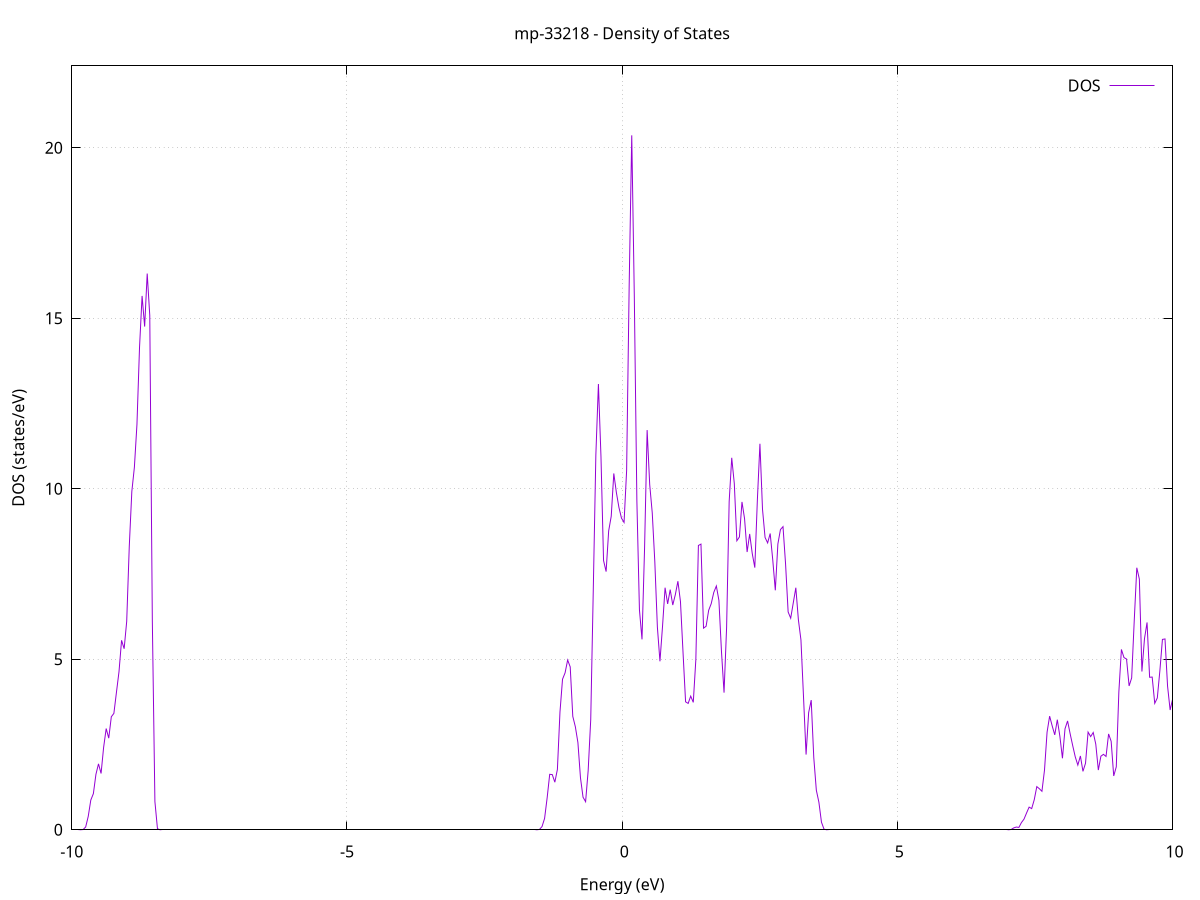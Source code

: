 set title 'mp-33218 - Density of States'
set xlabel 'Energy (eV)'
set ylabel 'DOS (states/eV)'
set grid
set xrange [-10:10]
set yrange [0:22.403]
set xzeroaxis lt -1
set terminal png size 800,600
set output 'mp-33218_dos_gnuplot.png'
plot '-' using 1:2 with lines title 'DOS'
-70.724500 0.000000
-70.677900 0.000000
-70.631300 0.000000
-70.584700 0.000000
-70.538100 0.000000
-70.491500 0.000000
-70.445000 0.000000
-70.398400 0.000000
-70.351800 0.000000
-70.305200 0.000000
-70.258600 0.000000
-70.212000 0.000000
-70.165500 0.000000
-70.118900 0.000000
-70.072300 0.000000
-70.025700 0.000000
-69.979100 0.000000
-69.932500 0.000000
-69.886000 0.000000
-69.839400 0.000000
-69.792800 0.000000
-69.746200 0.000000
-69.699600 0.000000
-69.653100 0.000000
-69.606500 0.000000
-69.559900 0.000000
-69.513300 0.000000
-69.466700 0.000000
-69.420100 0.000000
-69.373600 0.000000
-69.327000 0.000000
-69.280400 0.000000
-69.233800 0.000000
-69.187200 0.000000
-69.140600 0.000000
-69.094100 0.000000
-69.047500 0.000000
-69.000900 0.000000
-68.954300 0.000000
-68.907700 0.000000
-68.861100 0.000000
-68.814600 0.000000
-68.768000 0.000000
-68.721400 0.000000
-68.674800 0.000000
-68.628200 0.000000
-68.581600 0.000000
-68.535100 0.000000
-68.488500 0.000000
-68.441900 0.000000
-68.395300 0.000000
-68.348700 0.000000
-68.302200 0.000000
-68.255600 0.000000
-68.209000 0.000000
-68.162400 0.000000
-68.115800 0.000000
-68.069200 0.000000
-68.022700 0.000000
-67.976100 0.000000
-67.929500 0.000000
-67.882900 0.000000
-67.836300 0.000000
-67.789700 0.000000
-67.743200 0.000000
-67.696600 0.000000
-67.650000 0.000000
-67.603400 0.000000
-67.556800 0.000000
-67.510200 0.000000
-67.463700 0.000000
-67.417100 0.000000
-67.370500 0.000000
-67.323900 0.000000
-67.277300 0.000000
-67.230700 0.000000
-67.184200 0.000000
-67.137600 0.000000
-67.091000 0.000000
-67.044400 0.000000
-66.997800 0.000000
-66.951300 0.000000
-66.904700 0.000000
-66.858100 0.000000
-66.811500 0.000000
-66.764900 0.000000
-66.718300 0.000000
-66.671800 0.000000
-66.625200 0.007200
-66.578600 0.690300
-66.532000 13.346300
-66.485400 54.705500
-66.438800 49.672900
-66.392300 9.957100
-66.345700 0.420200
-66.299100 0.003500
-66.252500 0.000000
-66.205900 0.000000
-66.159300 0.000000
-66.112800 0.000000
-66.066200 0.000000
-66.019600 0.000000
-65.973000 0.000000
-65.926400 0.000000
-65.879800 0.000000
-65.833300 0.000000
-65.786700 0.000000
-65.740100 0.000000
-65.693500 0.000000
-65.646900 0.000000
-65.600400 0.000000
-65.553800 0.000000
-65.507200 0.000000
-65.460600 0.000000
-65.414000 0.000000
-65.367400 0.000000
-65.320900 0.000000
-65.274300 0.000000
-65.227700 0.000000
-65.181100 0.000000
-65.134500 0.000000
-65.087900 0.000000
-65.041400 0.000000
-64.994800 0.000000
-64.948200 0.000000
-64.901600 0.000000
-64.855000 0.000000
-64.808400 0.000000
-64.761900 0.000000
-64.715300 0.000000
-64.668700 0.000000
-64.622100 0.000000
-64.575500 0.000000
-64.528900 0.000000
-64.482400 0.000000
-64.435800 0.000000
-64.389200 0.000000
-64.342600 0.000000
-64.296000 0.000000
-64.249500 0.000000
-64.202900 0.000000
-64.156300 0.000000
-64.109700 0.000000
-64.063100 0.000000
-64.016500 0.000000
-63.970000 0.000000
-63.923400 0.000000
-63.876800 0.000000
-63.830200 0.000000
-63.783600 0.000000
-63.737000 0.000000
-63.690500 0.000000
-63.643900 0.000000
-63.597300 0.000000
-63.550700 0.000000
-63.504100 0.000000
-63.457500 0.000000
-63.411000 0.000000
-63.364400 0.000000
-63.317800 0.000000
-63.271200 0.000000
-63.224600 0.000000
-63.178000 0.000000
-63.131500 0.000000
-63.084900 0.000000
-63.038300 0.000000
-62.991700 0.000000
-62.945100 0.000000
-62.898600 0.000000
-62.852000 0.000000
-62.805400 0.000000
-62.758800 0.000000
-62.712200 0.000000
-62.665600 0.000000
-62.619100 0.000000
-62.572500 0.000000
-62.525900 0.000000
-62.479300 0.000000
-62.432700 0.000000
-62.386100 0.000000
-62.339600 0.000000
-62.293000 0.000000
-62.246400 0.000000
-62.199800 0.000000
-62.153200 0.000000
-62.106600 0.000000
-62.060100 0.000000
-62.013500 0.000000
-61.966900 0.000000
-61.920300 0.000000
-61.873700 0.000000
-61.827100 0.000000
-61.780600 0.000000
-61.734000 0.000000
-61.687400 0.000000
-61.640800 0.000000
-61.594200 0.000000
-61.547700 0.000000
-61.501100 0.000000
-61.454500 0.000000
-61.407900 0.000000
-61.361300 0.000000
-61.314700 0.000000
-61.268200 0.000000
-61.221600 0.000000
-61.175000 0.000000
-61.128400 0.000000
-61.081800 0.000000
-61.035200 0.000000
-60.988700 0.000000
-60.942100 0.000000
-60.895500 0.000000
-60.848900 0.000000
-60.802300 0.000000
-60.755700 0.000000
-60.709200 0.000000
-60.662600 0.000000
-60.616000 0.000000
-60.569400 0.000000
-60.522800 0.000000
-60.476300 0.000000
-60.429700 0.000000
-60.383100 0.000000
-60.336500 0.000000
-60.289900 0.000000
-60.243300 0.000000
-60.196800 0.000000
-60.150200 0.000000
-60.103600 0.000000
-60.057000 0.000000
-60.010400 0.000000
-59.963800 0.000000
-59.917300 0.000000
-59.870700 0.000000
-59.824100 0.000000
-59.777500 0.000000
-59.730900 0.000000
-59.684300 0.000000
-59.637800 0.000000
-59.591200 0.000000
-59.544600 0.000000
-59.498000 0.000000
-59.451400 0.000000
-59.404800 0.000000
-59.358300 0.000000
-59.311700 0.000000
-59.265100 0.000000
-59.218500 0.000000
-59.171900 0.000000
-59.125400 0.000000
-59.078800 0.000000
-59.032200 0.000000
-58.985600 0.000000
-58.939000 0.000000
-58.892400 0.000000
-58.845900 0.000000
-58.799300 0.000000
-58.752700 0.000000
-58.706100 0.000000
-58.659500 0.000000
-58.612900 0.000000
-58.566400 0.000000
-58.519800 0.000000
-58.473200 0.000000
-58.426600 0.000000
-58.380000 0.000000
-58.333400 0.000000
-58.286900 0.000000
-58.240300 0.000000
-58.193700 0.000000
-58.147100 0.000000
-58.100500 0.000000
-58.053900 0.000000
-58.007400 0.000000
-57.960800 0.000000
-57.914200 0.000000
-57.867600 0.000000
-57.821000 0.000000
-57.774500 0.000000
-57.727900 0.000000
-57.681300 0.000000
-57.634700 0.000000
-57.588100 0.000000
-57.541500 0.000000
-57.495000 0.000000
-57.448400 0.000000
-57.401800 0.000000
-57.355200 0.000000
-57.308600 0.000000
-57.262000 0.000000
-57.215500 0.000000
-57.168900 0.000000
-57.122300 0.000000
-57.075700 0.000000
-57.029100 0.000000
-56.982500 0.000000
-56.936000 0.000000
-56.889400 0.000000
-56.842800 0.000000
-56.796200 0.000000
-56.749600 0.000000
-56.703000 0.000000
-56.656500 0.000000
-56.609900 0.000000
-56.563300 0.000000
-56.516700 0.000000
-56.470100 0.000000
-56.423600 0.000000
-56.377000 0.000000
-56.330400 0.000000
-56.283800 0.000000
-56.237200 0.000000
-56.190600 0.000000
-56.144100 0.000000
-56.097500 0.000000
-56.050900 0.000000
-56.004300 0.000000
-55.957700 0.000000
-55.911100 0.000000
-55.864600 0.000000
-55.818000 0.000000
-55.771400 0.000000
-55.724800 0.000000
-55.678200 0.000000
-55.631600 0.000000
-55.585100 0.000000
-55.538500 0.000000
-55.491900 0.000000
-55.445300 0.000000
-55.398700 0.000000
-55.352100 0.000000
-55.305600 0.000000
-55.259000 0.000000
-55.212400 0.000000
-55.165800 0.000000
-55.119200 0.000000
-55.072700 0.000000
-55.026100 0.000000
-54.979500 0.000000
-54.932900 0.000000
-54.886300 0.000000
-54.839700 0.000000
-54.793200 0.000000
-54.746600 0.000000
-54.700000 0.000000
-54.653400 0.000000
-54.606800 0.000000
-54.560200 0.000000
-54.513700 0.000000
-54.467100 0.000000
-54.420500 0.000000
-54.373900 0.000000
-54.327300 0.000000
-54.280700 0.000000
-54.234200 0.000000
-54.187600 0.000000
-54.141000 0.000000
-54.094400 0.000000
-54.047800 0.000000
-54.001200 0.000000
-53.954700 0.000000
-53.908100 0.000000
-53.861500 0.000000
-53.814900 0.000000
-53.768300 0.000000
-53.721800 0.000000
-53.675200 0.000000
-53.628600 0.000000
-53.582000 0.000000
-53.535400 0.000000
-53.488800 0.000000
-53.442300 0.000000
-53.395700 0.000000
-53.349100 0.000000
-53.302500 0.000000
-53.255900 0.000000
-53.209300 0.000000
-53.162800 0.000000
-53.116200 0.000000
-53.069600 0.000000
-53.023000 0.000000
-52.976400 0.000000
-52.929800 0.000000
-52.883300 0.000000
-52.836700 0.000000
-52.790100 0.000000
-52.743500 0.000000
-52.696900 0.000000
-52.650300 0.000000
-52.603800 0.000000
-52.557200 0.000000
-52.510600 0.000000
-52.464000 0.000000
-52.417400 0.000000
-52.370900 0.000000
-52.324300 0.000000
-52.277700 0.000000
-52.231100 0.000000
-52.184500 0.000000
-52.137900 0.000000
-52.091400 0.000000
-52.044800 0.000000
-51.998200 0.000000
-51.951600 0.000000
-51.905000 0.000000
-51.858400 0.000000
-51.811900 0.000000
-51.765300 0.000000
-51.718700 0.000000
-51.672100 0.000000
-51.625500 0.000000
-51.578900 0.000000
-51.532400 0.000000
-51.485800 0.000000
-51.439200 0.000000
-51.392600 0.000000
-51.346000 0.000000
-51.299400 0.000000
-51.252900 0.000000
-51.206300 0.000000
-51.159700 0.000000
-51.113100 0.000000
-51.066500 0.000000
-51.020000 0.000000
-50.973400 0.000000
-50.926800 0.000000
-50.880200 0.000000
-50.833600 0.000000
-50.787000 0.000000
-50.740500 0.000000
-50.693900 0.000000
-50.647300 0.000000
-50.600700 0.000000
-50.554100 0.000000
-50.507500 0.000000
-50.461000 0.000000
-50.414400 0.000000
-50.367800 0.000000
-50.321200 0.000000
-50.274600 0.000000
-50.228000 0.000000
-50.181500 0.000000
-50.134900 0.000000
-50.088300 0.000000
-50.041700 0.000000
-49.995100 0.000000
-49.948600 0.000000
-49.902000 0.000000
-49.855400 0.000000
-49.808800 0.000000
-49.762200 0.000000
-49.715600 0.000000
-49.669100 0.000000
-49.622500 0.000000
-49.575900 0.000000
-49.529300 0.000000
-49.482700 0.000000
-49.436100 0.000000
-49.389600 0.000000
-49.343000 0.000000
-49.296400 0.000000
-49.249800 0.000000
-49.203200 0.000000
-49.156600 0.000000
-49.110100 0.000000
-49.063500 0.000000
-49.016900 0.000000
-48.970300 0.000000
-48.923700 0.000000
-48.877100 0.000000
-48.830600 0.000000
-48.784000 0.000000
-48.737400 0.000000
-48.690800 0.000000
-48.644200 0.000000
-48.597700 0.000000
-48.551100 0.000000
-48.504500 0.000000
-48.457900 0.000000
-48.411300 0.000000
-48.364700 0.000000
-48.318200 0.000000
-48.271600 0.000000
-48.225000 0.000000
-48.178400 0.000000
-48.131800 0.000000
-48.085200 0.000000
-48.038700 0.000000
-47.992100 0.000000
-47.945500 0.000000
-47.898900 0.000000
-47.852300 0.000000
-47.805700 0.000000
-47.759200 0.000000
-47.712600 0.000000
-47.666000 0.000000
-47.619400 0.000000
-47.572800 0.000000
-47.526200 0.000000
-47.479700 0.000000
-47.433100 0.000000
-47.386500 0.000000
-47.339900 0.000000
-47.293300 0.000000
-47.246800 0.000000
-47.200200 0.000000
-47.153600 0.000000
-47.107000 0.000000
-47.060400 0.000000
-47.013800 0.000000
-46.967300 0.000000
-46.920700 0.000000
-46.874100 0.000000
-46.827500 0.000000
-46.780900 0.000000
-46.734300 0.000000
-46.687800 0.000000
-46.641200 0.000000
-46.594600 0.000000
-46.548000 0.000000
-46.501400 0.000000
-46.454800 0.000000
-46.408300 0.000000
-46.361700 0.000000
-46.315100 0.000000
-46.268500 0.000000
-46.221900 0.000000
-46.175300 0.000000
-46.128800 0.000000
-46.082200 0.000000
-46.035600 0.000000
-45.989000 0.000000
-45.942400 0.000000
-45.895900 0.000000
-45.849300 0.000000
-45.802700 0.000000
-45.756100 0.000000
-45.709500 0.000000
-45.662900 0.000000
-45.616400 0.000000
-45.569800 0.000000
-45.523200 0.000000
-45.476600 0.000000
-45.430000 0.000000
-45.383400 0.000000
-45.336900 0.000000
-45.290300 0.000000
-45.243700 0.000000
-45.197100 0.000000
-45.150500 0.000000
-45.103900 0.000000
-45.057400 0.000000
-45.010800 0.000000
-44.964200 0.000000
-44.917600 0.000000
-44.871000 0.000000
-44.824400 0.000000
-44.777900 0.000000
-44.731300 0.000000
-44.684700 0.000000
-44.638100 0.000000
-44.591500 0.000000
-44.545000 0.000000
-44.498400 0.000000
-44.451800 0.000000
-44.405200 0.000000
-44.358600 0.000000
-44.312000 0.000000
-44.265500 0.000000
-44.218900 0.000000
-44.172300 0.000000
-44.125700 0.000000
-44.079100 0.000000
-44.032500 0.000000
-43.986000 0.000000
-43.939400 0.000000
-43.892800 0.000000
-43.846200 0.000000
-43.799600 0.000000
-43.753000 0.000000
-43.706500 0.000000
-43.659900 0.000000
-43.613300 0.000000
-43.566700 0.000000
-43.520100 0.000000
-43.473500 0.000000
-43.427000 0.000000
-43.380400 0.000000
-43.333800 0.000000
-43.287200 0.000000
-43.240600 0.000000
-43.194100 0.000000
-43.147500 0.000000
-43.100900 0.000000
-43.054300 0.000000
-43.007700 0.000000
-42.961100 0.000000
-42.914600 0.000000
-42.868000 0.000000
-42.821400 0.000000
-42.774800 0.000000
-42.728200 0.000000
-42.681600 0.000000
-42.635100 0.000000
-42.588500 0.000000
-42.541900 0.000000
-42.495300 0.000000
-42.448700 0.000000
-42.402100 0.000000
-42.355600 0.000000
-42.309000 0.000000
-42.262400 0.000000
-42.215800 0.000000
-42.169200 0.000000
-42.122600 0.000000
-42.076100 0.000000
-42.029500 0.000000
-41.982900 0.000000
-41.936300 0.000000
-41.889700 0.000000
-41.843200 0.000000
-41.796600 0.000000
-41.750000 0.000000
-41.703400 0.000000
-41.656800 0.000000
-41.610200 0.000000
-41.563700 0.000000
-41.517100 0.000000
-41.470500 0.000000
-41.423900 0.000000
-41.377300 0.000000
-41.330700 0.000000
-41.284200 0.000000
-41.237600 0.000000
-41.191000 0.000000
-41.144400 0.000000
-41.097800 0.000000
-41.051200 0.000000
-41.004700 0.000000
-40.958100 0.000000
-40.911500 0.000000
-40.864900 0.000000
-40.818300 0.000000
-40.771700 0.000000
-40.725200 0.000000
-40.678600 0.000000
-40.632000 0.000000
-40.585400 0.000000
-40.538800 0.000000
-40.492300 0.000000
-40.445700 0.000000
-40.399100 0.000000
-40.352500 0.000000
-40.305900 0.000000
-40.259300 0.000000
-40.212800 0.000000
-40.166200 0.000000
-40.119600 0.000000
-40.073000 0.000000
-40.026400 0.000000
-39.979800 0.000000
-39.933300 0.000000
-39.886700 0.000000
-39.840100 0.000000
-39.793500 0.000000
-39.746900 0.000000
-39.700300 0.000000
-39.653800 0.000000
-39.607200 0.000000
-39.560600 0.000000
-39.514000 0.000000
-39.467400 0.000000
-39.420800 0.000000
-39.374300 0.000000
-39.327700 0.000000
-39.281100 0.000000
-39.234500 0.000000
-39.187900 0.000000
-39.141400 0.000000
-39.094800 0.000000
-39.048200 0.000000
-39.001600 0.000000
-38.955000 0.000000
-38.908400 0.000000
-38.861900 0.000000
-38.815300 0.000000
-38.768700 0.000000
-38.722100 0.000000
-38.675500 0.000000
-38.628900 0.000000
-38.582400 0.000000
-38.535800 0.000000
-38.489200 0.000000
-38.442600 0.000000
-38.396000 0.000000
-38.349400 0.000000
-38.302900 0.000000
-38.256300 0.000000
-38.209700 0.000000
-38.163100 0.000000
-38.116500 0.000000
-38.070000 0.000000
-38.023400 0.000000
-37.976800 0.000000
-37.930200 0.000000
-37.883600 0.000000
-37.837000 0.000000
-37.790500 0.000000
-37.743900 0.000000
-37.697300 0.000000
-37.650700 0.000000
-37.604100 0.000000
-37.557500 0.000000
-37.511000 0.000000
-37.464400 0.000000
-37.417800 0.000000
-37.371200 0.000000
-37.324600 0.000000
-37.278000 0.000000
-37.231500 0.000000
-37.184900 0.000000
-37.138300 0.000000
-37.091700 0.000000
-37.045100 0.000000
-36.998500 0.000000
-36.952000 0.000000
-36.905400 0.000000
-36.858800 0.000000
-36.812200 0.000000
-36.765600 0.000000
-36.719100 0.000000
-36.672500 0.000000
-36.625900 0.000000
-36.579300 0.000000
-36.532700 0.000000
-36.486100 0.000000
-36.439600 0.000000
-36.393000 0.000000
-36.346400 0.000000
-36.299800 0.000000
-36.253200 0.000000
-36.206600 0.000000
-36.160100 0.000000
-36.113500 0.000000
-36.066900 0.000000
-36.020300 0.000000
-35.973700 0.000000
-35.927100 0.000000
-35.880600 0.000000
-35.834000 0.000000
-35.787400 0.000000
-35.740800 0.000000
-35.694200 0.000000
-35.647600 0.000000
-35.601100 0.000000
-35.554500 0.000000
-35.507900 0.000000
-35.461300 0.000000
-35.414700 0.000000
-35.368200 0.000000
-35.321600 0.000000
-35.275000 0.000000
-35.228400 0.000000
-35.181800 0.000000
-35.135200 0.000000
-35.088700 0.000000
-35.042100 0.000000
-34.995500 0.000000
-34.948900 0.000000
-34.902300 0.000000
-34.855700 0.000000
-34.809200 0.000000
-34.762600 0.000000
-34.716000 0.000000
-34.669400 0.000000
-34.622800 0.000000
-34.576200 0.000000
-34.529700 0.000000
-34.483100 0.000000
-34.436500 0.000000
-34.389900 0.000000
-34.343300 0.000000
-34.296700 0.000000
-34.250200 0.000000
-34.203600 0.000000
-34.157000 0.000000
-34.110400 0.000000
-34.063800 0.000000
-34.017300 0.000000
-33.970700 0.000000
-33.924100 0.000000
-33.877500 0.000000
-33.830900 0.000000
-33.784300 0.000000
-33.737800 0.000000
-33.691200 0.000000
-33.644600 0.000000
-33.598000 0.000000
-33.551400 0.000000
-33.504800 0.000000
-33.458300 0.000000
-33.411700 0.000000
-33.365100 0.000000
-33.318500 0.000000
-33.271900 0.000000
-33.225300 0.000000
-33.178800 0.000000
-33.132200 0.000000
-33.085600 0.000000
-33.039000 0.000000
-32.992400 0.000000
-32.945800 0.000000
-32.899300 0.000000
-32.852700 0.000000
-32.806100 0.000000
-32.759500 0.000000
-32.712900 0.000000
-32.666400 0.000000
-32.619800 0.000000
-32.573200 0.000000
-32.526600 0.000000
-32.480000 0.000000
-32.433400 0.000000
-32.386900 0.000000
-32.340300 0.000000
-32.293700 0.000000
-32.247100 0.000000
-32.200500 0.000000
-32.153900 0.000000
-32.107400 0.000000
-32.060800 0.000000
-32.014200 0.000000
-31.967600 0.000000
-31.921000 0.000000
-31.874400 0.000000
-31.827900 0.000000
-31.781300 0.000000
-31.734700 0.000000
-31.688100 0.000000
-31.641500 0.000000
-31.594900 0.000000
-31.548400 0.000000
-31.501800 0.000000
-31.455200 0.000000
-31.408600 0.000000
-31.362000 0.000000
-31.315500 0.000000
-31.268900 0.000000
-31.222300 0.000000
-31.175700 0.000000
-31.129100 0.000000
-31.082500 0.000000
-31.036000 0.000000
-30.989400 0.000000
-30.942800 0.000000
-30.896200 0.000000
-30.849600 0.000000
-30.803000 0.000000
-30.756500 0.000000
-30.709900 0.000000
-30.663300 0.000000
-30.616700 0.000000
-30.570100 0.000000
-30.523500 0.000000
-30.477000 0.000000
-30.430400 0.000000
-30.383800 0.000000
-30.337200 0.000000
-30.290600 0.000000
-30.244000 0.000000
-30.197500 0.000000
-30.150900 0.000000
-30.104300 0.000000
-30.057700 0.000000
-30.011100 0.000000
-29.964600 0.000000
-29.918000 0.000000
-29.871400 0.000000
-29.824800 0.000000
-29.778200 0.000000
-29.731600 0.000000
-29.685100 0.000000
-29.638500 0.000000
-29.591900 0.000000
-29.545300 0.000000
-29.498700 0.000000
-29.452100 0.000000
-29.405600 0.000000
-29.359000 0.000000
-29.312400 0.000000
-29.265800 0.000000
-29.219200 0.000000
-29.172600 0.000000
-29.126100 0.000000
-29.079500 0.000000
-29.032900 0.000000
-28.986300 0.000000
-28.939700 0.000000
-28.893100 0.000000
-28.846600 0.000000
-28.800000 0.000000
-28.753400 0.000000
-28.706800 0.000000
-28.660200 0.000000
-28.613700 0.000000
-28.567100 0.000000
-28.520500 0.000000
-28.473900 0.000000
-28.427300 0.000000
-28.380700 0.000000
-28.334200 0.000000
-28.287600 0.000000
-28.241000 0.000000
-28.194400 0.000000
-28.147800 0.000000
-28.101200 0.000000
-28.054700 0.000000
-28.008100 0.000000
-27.961500 0.000000
-27.914900 0.000000
-27.868300 0.000000
-27.821700 0.000000
-27.775200 0.000000
-27.728600 0.000000
-27.682000 0.000000
-27.635400 0.000000
-27.588800 0.000000
-27.542200 0.000000
-27.495700 0.000000
-27.449100 0.000000
-27.402500 0.000000
-27.355900 0.000000
-27.309300 0.000000
-27.262800 0.000000
-27.216200 0.000000
-27.169600 0.000000
-27.123000 0.000000
-27.076400 0.000000
-27.029800 0.000000
-26.983300 0.000000
-26.936700 0.000000
-26.890100 0.000000
-26.843500 0.000000
-26.796900 0.000000
-26.750300 0.000000
-26.703800 0.000000
-26.657200 0.000000
-26.610600 0.000000
-26.564000 0.000000
-26.517400 0.000000
-26.470800 0.000000
-26.424300 0.000000
-26.377700 0.000000
-26.331100 0.000000
-26.284500 0.000000
-26.237900 0.000000
-26.191400 0.000000
-26.144800 0.000000
-26.098200 0.000000
-26.051600 0.000000
-26.005000 0.000000
-25.958400 0.000000
-25.911900 0.000000
-25.865300 0.000000
-25.818700 0.000000
-25.772100 0.000000
-25.725500 0.000000
-25.678900 0.000000
-25.632400 0.000000
-25.585800 0.000000
-25.539200 0.000000
-25.492600 0.000000
-25.446000 0.000000
-25.399400 0.000000
-25.352900 0.000000
-25.306300 0.000000
-25.259700 0.000000
-25.213100 0.000000
-25.166500 0.000000
-25.119900 0.000000
-25.073400 0.000000
-25.026800 0.000000
-24.980200 0.000000
-24.933600 0.000000
-24.887000 0.000000
-24.840500 0.000000
-24.793900 0.000000
-24.747300 0.000000
-24.700700 0.000000
-24.654100 0.000000
-24.607500 0.000000
-24.561000 0.000000
-24.514400 0.000000
-24.467800 0.000000
-24.421200 0.000000
-24.374600 0.000000
-24.328000 0.000000
-24.281500 0.000000
-24.234900 0.000000
-24.188300 0.000000
-24.141700 0.000000
-24.095100 0.000000
-24.048500 0.000000
-24.002000 0.000000
-23.955400 0.000000
-23.908800 0.000000
-23.862200 0.000000
-23.815600 0.000000
-23.769000 0.000000
-23.722500 0.000000
-23.675900 0.000000
-23.629300 0.000000
-23.582700 0.000000
-23.536100 0.000000
-23.489600 0.000000
-23.443000 0.000000
-23.396400 0.000000
-23.349800 0.000000
-23.303200 0.000000
-23.256600 0.000000
-23.210100 0.000000
-23.163500 0.000000
-23.116900 0.000000
-23.070300 0.000000
-23.023700 0.000000
-22.977100 0.000000
-22.930600 0.000000
-22.884000 0.000000
-22.837400 0.000000
-22.790800 0.000000
-22.744200 0.000000
-22.697600 0.000000
-22.651100 0.000000
-22.604500 0.000000
-22.557900 0.000000
-22.511300 0.000000
-22.464700 0.000000
-22.418100 0.000000
-22.371600 0.000000
-22.325000 0.000000
-22.278400 0.000000
-22.231800 0.000000
-22.185200 0.000000
-22.138700 0.000000
-22.092100 0.000000
-22.045500 0.000000
-21.998900 0.000000
-21.952300 0.000000
-21.905700 0.000000
-21.859200 0.000000
-21.812600 0.000000
-21.766000 0.000000
-21.719400 0.000000
-21.672800 0.000000
-21.626200 0.000000
-21.579700 0.000000
-21.533100 0.000000
-21.486500 0.000000
-21.439900 0.000000
-21.393300 0.000000
-21.346700 0.000000
-21.300200 0.000000
-21.253600 0.000000
-21.207000 0.000000
-21.160400 0.000000
-21.113800 0.000000
-21.067200 0.000000
-21.020700 0.000000
-20.974100 0.000000
-20.927500 0.000000
-20.880900 0.000000
-20.834300 0.000000
-20.787800 0.000000
-20.741200 0.000000
-20.694600 0.000000
-20.648000 0.000000
-20.601400 0.000000
-20.554800 0.000000
-20.508300 0.000000
-20.461700 0.000000
-20.415100 0.000000
-20.368500 0.000000
-20.321900 0.000000
-20.275300 0.000000
-20.228800 0.000000
-20.182200 0.000000
-20.135600 0.000000
-20.089000 0.000000
-20.042400 0.000000
-19.995800 0.000000
-19.949300 0.000000
-19.902700 0.000000
-19.856100 0.000000
-19.809500 0.000000
-19.762900 0.000000
-19.716300 0.000000
-19.669800 0.000000
-19.623200 0.000000
-19.576600 0.000000
-19.530000 0.000000
-19.483400 0.000000
-19.436900 0.000000
-19.390300 0.000000
-19.343700 0.000000
-19.297100 0.000000
-19.250500 0.000000
-19.203900 0.000000
-19.157400 0.000000
-19.110800 0.000000
-19.064200 0.000000
-19.017600 0.000000
-18.971000 0.000000
-18.924400 0.000000
-18.877900 0.000000
-18.831300 0.000000
-18.784700 0.000000
-18.738100 0.000000
-18.691500 0.000000
-18.644900 0.000000
-18.598400 0.000000
-18.551800 0.000000
-18.505200 0.000000
-18.458600 0.000000
-18.412000 0.000000
-18.365400 0.000000
-18.318900 0.000000
-18.272300 0.000000
-18.225700 0.000000
-18.179100 0.000000
-18.132500 0.000000
-18.086000 0.000000
-18.039400 0.000000
-17.992800 0.000000
-17.946200 0.000000
-17.899600 0.000000
-17.853000 0.000000
-17.806500 0.000000
-17.759900 0.000000
-17.713300 0.000000
-17.666700 0.000000
-17.620100 0.000000
-17.573500 0.000000
-17.527000 0.000000
-17.480400 0.000000
-17.433800 0.000000
-17.387200 0.000000
-17.340600 0.000000
-17.294000 0.000000
-17.247500 0.000000
-17.200900 0.000000
-17.154300 0.000000
-17.107700 0.000000
-17.061100 0.000000
-17.014500 0.000000
-16.968000 0.000000
-16.921400 0.000000
-16.874800 0.000000
-16.828200 0.000000
-16.781600 0.000000
-16.735100 0.000000
-16.688500 0.000000
-16.641900 0.000000
-16.595300 0.000000
-16.548700 0.000000
-16.502100 0.000000
-16.455600 0.000000
-16.409000 0.000000
-16.362400 0.000000
-16.315800 0.000000
-16.269200 0.000000
-16.222600 0.000000
-16.176100 0.000000
-16.129500 0.000000
-16.082900 0.000000
-16.036300 0.000000
-15.989700 0.000000
-15.943100 0.000000
-15.896600 0.000000
-15.850000 0.000000
-15.803400 0.000000
-15.756800 0.000000
-15.710200 0.000000
-15.663700 0.000000
-15.617100 0.000000
-15.570500 0.000000
-15.523900 0.000000
-15.477300 0.000000
-15.430700 0.000000
-15.384200 0.000000
-15.337600 0.000000
-15.291000 0.000000
-15.244400 0.000000
-15.197800 0.000000
-15.151200 0.000000
-15.104700 0.000000
-15.058100 0.000000
-15.011500 0.000000
-14.964900 0.000000
-14.918300 0.000000
-14.871700 0.000000
-14.825200 0.000000
-14.778600 0.000000
-14.732000 0.000000
-14.685400 0.000000
-14.638800 0.000000
-14.592200 0.000000
-14.545700 0.000000
-14.499100 0.000000
-14.452500 0.000000
-14.405900 0.000000
-14.359300 0.000000
-14.312800 0.000000
-14.266200 0.000000
-14.219600 0.000000
-14.173000 0.000000
-14.126400 0.000000
-14.079800 0.000000
-14.033300 0.000000
-13.986700 0.000000
-13.940100 0.000000
-13.893500 0.000000
-13.846900 0.000000
-13.800300 0.000000
-13.753800 0.000000
-13.707200 0.000000
-13.660600 0.000000
-13.614000 0.000000
-13.567400 0.000000
-13.520800 0.000000
-13.474300 0.000000
-13.427700 0.000000
-13.381100 0.000000
-13.334500 0.000000
-13.287900 0.000000
-13.241300 0.000000
-13.194800 0.000000
-13.148200 0.000000
-13.101600 0.000000
-13.055000 0.000000
-13.008400 0.000000
-12.961900 0.000000
-12.915300 0.000000
-12.868700 0.000000
-12.822100 0.000000
-12.775500 0.000000
-12.728900 0.000000
-12.682400 0.000000
-12.635800 0.000000
-12.589200 0.000000
-12.542600 0.000000
-12.496000 0.000000
-12.449400 0.000000
-12.402900 0.000000
-12.356300 0.000000
-12.309700 0.000000
-12.263100 0.000000
-12.216500 0.000000
-12.169900 0.000000
-12.123400 0.000000
-12.076800 0.000000
-12.030200 0.000000
-11.983600 0.000000
-11.937000 0.000000
-11.890400 0.000000
-11.843900 0.000000
-11.797300 0.000000
-11.750700 0.000000
-11.704100 0.000000
-11.657500 0.000000
-11.611000 0.000000
-11.564400 0.000000
-11.517800 0.000000
-11.471200 0.000000
-11.424600 0.000000
-11.378000 0.000000
-11.331500 0.000000
-11.284900 0.000000
-11.238300 0.000000
-11.191700 0.000000
-11.145100 0.000000
-11.098500 0.000000
-11.052000 0.000000
-11.005400 0.000000
-10.958800 0.000000
-10.912200 0.000000
-10.865600 0.000000
-10.819000 0.000000
-10.772500 0.000000
-10.725900 0.000000
-10.679300 0.000000
-10.632700 0.000000
-10.586100 0.000000
-10.539500 0.000000
-10.493000 0.000000
-10.446400 0.000000
-10.399800 0.000000
-10.353200 0.000000
-10.306600 0.000000
-10.260100 0.000000
-10.213500 0.000000
-10.166900 0.000000
-10.120300 0.000000
-10.073700 0.000000
-10.027100 0.000000
-9.980600 0.000000
-9.934000 0.000000
-9.887400 0.000000
-9.840800 0.000100
-9.794200 0.006300
-9.747600 0.082000
-9.701100 0.393300
-9.654500 0.872500
-9.607900 1.059600
-9.561300 1.626000
-9.514700 1.934000
-9.468100 1.651500
-9.421600 2.416500
-9.375000 2.968700
-9.328400 2.686800
-9.281800 3.314500
-9.235200 3.413400
-9.188600 4.031800
-9.142100 4.638200
-9.095500 5.556900
-9.048900 5.309200
-9.002300 6.110600
-8.955700 8.306600
-8.909200 9.919800
-8.862600 10.632100
-8.816000 11.886500
-8.769400 14.140700
-8.722800 15.656100
-8.676200 14.757900
-8.629700 16.312000
-8.583100 15.080200
-8.536500 6.114600
-8.489900 0.828600
-8.443300 0.030200
-8.396700 0.000200
-8.350200 0.000000
-8.303600 0.000000
-8.257000 0.000000
-8.210400 0.000000
-8.163800 0.000000
-8.117200 0.000000
-8.070700 0.000000
-8.024100 0.000000
-7.977500 0.000000
-7.930900 0.000000
-7.884300 0.000000
-7.837700 0.000000
-7.791200 0.000000
-7.744600 0.000000
-7.698000 0.000000
-7.651400 0.000000
-7.604800 0.000000
-7.558300 0.000000
-7.511700 0.000000
-7.465100 0.000000
-7.418500 0.000000
-7.371900 0.000000
-7.325300 0.000000
-7.278800 0.000000
-7.232200 0.000000
-7.185600 0.000000
-7.139000 0.000000
-7.092400 0.000000
-7.045800 0.000000
-6.999300 0.000000
-6.952700 0.000000
-6.906100 0.000000
-6.859500 0.000000
-6.812900 0.000000
-6.766300 0.000000
-6.719800 0.000000
-6.673200 0.000000
-6.626600 0.000000
-6.580000 0.000000
-6.533400 0.000000
-6.486800 0.000000
-6.440300 0.000000
-6.393700 0.000000
-6.347100 0.000000
-6.300500 0.000000
-6.253900 0.000000
-6.207400 0.000000
-6.160800 0.000000
-6.114200 0.000000
-6.067600 0.000000
-6.021000 0.000000
-5.974400 0.000000
-5.927900 0.000000
-5.881300 0.000000
-5.834700 0.000000
-5.788100 0.000000
-5.741500 0.000000
-5.694900 0.000000
-5.648400 0.000000
-5.601800 0.000000
-5.555200 0.000000
-5.508600 0.000000
-5.462000 0.000000
-5.415400 0.000000
-5.368900 0.000000
-5.322300 0.000000
-5.275700 0.000000
-5.229100 0.000000
-5.182500 0.000000
-5.135900 0.000000
-5.089400 0.000000
-5.042800 0.000000
-4.996200 0.000000
-4.949600 0.000000
-4.903000 0.000000
-4.856500 0.000000
-4.809900 0.000000
-4.763300 0.000000
-4.716700 0.000000
-4.670100 0.000000
-4.623500 0.000000
-4.577000 0.000000
-4.530400 0.000000
-4.483800 0.000000
-4.437200 0.000000
-4.390600 0.000000
-4.344000 0.000000
-4.297500 0.000000
-4.250900 0.000000
-4.204300 0.000000
-4.157700 0.000000
-4.111100 0.000000
-4.064500 0.000000
-4.018000 0.000000
-3.971400 0.000000
-3.924800 0.000000
-3.878200 0.000000
-3.831600 0.000000
-3.785100 0.000000
-3.738500 0.000000
-3.691900 0.000000
-3.645300 0.000000
-3.598700 0.000000
-3.552100 0.000000
-3.505600 0.000000
-3.459000 0.000000
-3.412400 0.000000
-3.365800 0.000000
-3.319200 0.000000
-3.272600 0.000000
-3.226100 0.000000
-3.179500 0.000000
-3.132900 0.000000
-3.086300 0.000000
-3.039700 0.000000
-2.993100 0.000000
-2.946600 0.000000
-2.900000 0.000000
-2.853400 0.000000
-2.806800 0.000000
-2.760200 0.000000
-2.713600 0.000000
-2.667100 0.000000
-2.620500 0.000000
-2.573900 0.000000
-2.527300 0.000000
-2.480700 0.000000
-2.434200 0.000000
-2.387600 0.000000
-2.341000 0.000000
-2.294400 0.000000
-2.247800 0.000000
-2.201200 0.000000
-2.154700 0.000000
-2.108100 0.000000
-2.061500 0.000000
-2.014900 0.000000
-1.968300 0.000000
-1.921700 0.000000
-1.875200 0.000000
-1.828600 0.000000
-1.782000 0.000000
-1.735400 0.000000
-1.688800 0.000000
-1.642200 0.000000
-1.595700 0.000000
-1.549100 0.000200
-1.502500 0.009600
-1.455900 0.093800
-1.409300 0.331400
-1.362700 0.937000
-1.316200 1.626600
-1.269600 1.617900
-1.223000 1.395100
-1.176400 1.770500
-1.129800 3.450500
-1.083300 4.415600
-1.036700 4.603700
-0.990100 4.978600
-0.943500 4.776700
-0.896900 3.326000
-0.850300 3.021700
-0.803800 2.557700
-0.757200 1.525400
-0.710600 0.955200
-0.664000 0.823500
-0.617400 1.734200
-0.570800 3.232100
-0.524300 7.055500
-0.477700 10.992500
-0.431100 13.073100
-0.384500 10.937200
-0.337900 7.896800
-0.291300 7.571700
-0.244800 8.766400
-0.198200 9.195800
-0.151600 10.450300
-0.105000 9.892800
-0.058400 9.453700
-0.011800 9.138000
0.034700 9.013200
0.081300 10.530200
0.127900 15.977200
0.174500 20.366700
0.221100 15.648400
0.267600 9.643400
0.314200 6.452400
0.360800 5.583400
0.407400 8.258600
0.454000 11.721900
0.500600 10.126500
0.547100 9.292200
0.593700 7.858400
0.640300 5.943600
0.686900 4.941200
0.733500 5.960700
0.780100 7.099500
0.826600 6.622900
0.873200 7.043500
0.919800 6.591100
0.966400 6.895500
1.013000 7.290300
1.059600 6.693400
1.106100 5.207700
1.152700 3.752800
1.199300 3.705500
1.245900 3.919100
1.292500 3.736600
1.339100 4.989700
1.385600 8.338100
1.432200 8.377700
1.478800 5.913300
1.525400 5.968200
1.572000 6.435700
1.618500 6.631300
1.665100 6.961600
1.711700 7.149600
1.758300 6.725900
1.804900 5.225700
1.851500 4.021500
1.898000 5.935200
1.944600 9.625100
1.991200 10.909000
2.037800 10.154000
2.084400 8.476100
2.131000 8.588200
2.177500 9.615500
2.224100 9.125600
2.270700 8.146200
2.317300 8.676000
2.363900 8.103700
2.410500 7.688300
2.457000 9.669700
2.503600 11.320500
2.550200 9.403100
2.596800 8.573300
2.643400 8.412900
2.690000 8.689100
2.736500 7.916700
2.783100 7.022400
2.829700 8.382100
2.876300 8.804900
2.922900 8.890100
2.969400 7.795800
3.016000 6.388000
3.062600 6.204700
3.109200 6.653800
3.155800 7.098500
3.202400 6.159000
3.248900 5.568200
3.295500 3.895500
3.342100 2.205800
3.388700 3.435600
3.435300 3.803400
3.481900 2.118900
3.528400 1.161000
3.575000 0.807500
3.621600 0.223000
3.668200 0.016400
3.714800 0.000300
3.761400 0.000000
3.807900 0.000000
3.854500 0.000000
3.901100 0.000000
3.947700 0.000000
3.994300 0.000000
4.040900 0.000000
4.087400 0.000000
4.134000 0.000000
4.180600 0.000000
4.227200 0.000000
4.273800 0.000000
4.320300 0.000000
4.366900 0.000000
4.413500 0.000000
4.460100 0.000000
4.506700 0.000000
4.553300 0.000000
4.599800 0.000000
4.646400 0.000000
4.693000 0.000000
4.739600 0.000000
4.786200 0.000000
4.832800 0.000000
4.879300 0.000000
4.925900 0.000000
4.972500 0.000000
5.019100 0.000000
5.065700 0.000000
5.112300 0.000000
5.158800 0.000000
5.205400 0.000000
5.252000 0.000000
5.298600 0.000000
5.345200 0.000000
5.391800 0.000000
5.438300 0.000000
5.484900 0.000000
5.531500 0.000000
5.578100 0.000000
5.624700 0.000000
5.671200 0.000000
5.717800 0.000000
5.764400 0.000000
5.811000 0.000000
5.857600 0.000000
5.904200 0.000000
5.950700 0.000000
5.997300 0.000000
6.043900 0.000000
6.090500 0.000000
6.137100 0.000000
6.183700 0.000000
6.230200 0.000000
6.276800 0.000000
6.323400 0.000000
6.370000 0.000000
6.416600 0.000000
6.463200 0.000000
6.509700 0.000000
6.556300 0.000000
6.602900 0.000000
6.649500 0.000000
6.696100 0.000000
6.742700 0.000000
6.789200 0.000000
6.835800 0.000000
6.882400 0.000000
6.929000 0.000000
6.975600 0.000000
7.022100 0.000300
7.068700 0.008500
7.115300 0.054900
7.161900 0.080000
7.208500 0.069200
7.255100 0.210900
7.301600 0.311600
7.348200 0.492000
7.394800 0.664200
7.441400 0.621200
7.488000 0.881200
7.534600 1.266000
7.581100 1.203300
7.627700 1.128900
7.674300 1.751100
7.720900 2.861800
7.767500 3.332800
7.814100 3.045400
7.860600 2.782900
7.907200 3.228100
7.953800 2.740300
8.000400 2.096100
8.047000 2.961600
8.093500 3.192000
8.140100 2.817000
8.186700 2.468500
8.233300 2.136900
8.279900 1.897000
8.326500 2.164600
8.373000 1.713500
8.419600 1.950900
8.466200 2.864700
8.512800 2.733600
8.559400 2.853200
8.606000 2.511600
8.652500 1.751000
8.699100 2.157900
8.745700 2.212400
8.792300 2.150300
8.838900 2.810800
8.885500 2.593400
8.932000 1.578200
8.978600 1.845800
9.025200 4.039000
9.071800 5.288900
9.118400 5.050600
9.165000 5.007300
9.211500 4.218000
9.258100 4.454500
9.304700 6.129600
9.351300 7.684700
9.397900 7.350300
9.444400 4.641600
9.491000 5.603400
9.537600 6.080400
9.584200 4.472500
9.630800 4.478800
9.677400 3.707900
9.723900 3.865600
9.770500 4.662500
9.817100 5.583200
9.863700 5.596200
9.910300 4.212600
9.956900 3.512200
10.003400 3.841900
10.050000 3.816400
10.096600 3.821800
10.143200 4.852200
10.189800 4.692500
10.236400 4.172800
10.282900 4.359400
10.329500 4.413400
10.376100 4.549300
10.422700 5.262600
10.469300 4.401700
10.515900 2.767100
10.562400 2.975200
10.609000 3.715400
10.655600 5.514800
10.702200 6.053900
10.748800 7.318600
10.795300 8.136300
10.841900 7.189200
10.888500 5.944300
10.935100 5.698200
10.981700 5.322900
11.028300 4.945200
11.074800 4.305100
11.121400 4.448000
11.168000 5.093800
11.214600 5.647400
11.261200 5.892200
11.307800 5.310700
11.354300 5.070800
11.400900 6.065900
11.447500 5.690300
11.494100 4.135400
11.540700 4.509500
11.587300 4.985500
11.633800 5.241300
11.680400 6.305700
11.727000 6.833900
11.773600 7.452200
11.820200 6.738800
11.866800 8.159800
11.913300 8.229100
11.959900 5.545500
12.006500 3.122200
12.053100 4.008100
12.099700 6.501600
12.146200 7.664400
12.192800 6.597300
12.239400 5.081500
12.286000 4.263900
12.332600 4.867100
12.379200 4.863500
12.425700 5.065800
12.472300 7.231100
12.518900 6.835100
12.565500 4.105700
12.612100 2.446400
12.658700 3.138000
12.705200 4.277500
12.751800 4.916100
12.798400 5.765200
12.845000 6.226100
12.891600 5.992500
12.938200 4.073900
12.984700 4.380400
13.031300 6.266000
13.077900 6.998500
13.124500 5.380300
13.171100 4.890600
13.217700 5.762300
13.264200 5.888600
13.310800 4.898400
13.357400 4.182200
13.404000 5.486200
13.450600 5.994700
13.497100 4.957400
13.543700 5.391300
13.590300 7.246600
13.636900 7.985400
13.683500 7.224300
13.730100 4.749400
13.776600 3.379900
13.823200 3.989700
13.869800 5.341900
13.916400 5.562100
13.963000 5.200100
14.009600 5.201300
14.056100 4.811000
14.102700 4.533700
14.149300 4.386200
14.195900 4.866500
14.242500 4.736700
14.289100 5.179500
14.335600 5.390300
14.382200 4.196200
14.428800 2.729400
14.475400 2.611800
14.522000 3.232300
14.568600 4.648900
14.615100 5.468400
14.661700 3.256100
14.708300 3.116800
14.754900 5.130500
14.801500 5.471700
14.848000 4.667200
14.894600 3.953200
14.941200 4.199700
14.987800 5.641900
15.034400 7.348500
15.081000 5.646200
15.127500 3.546900
15.174100 4.744000
15.220700 5.624200
15.267300 5.990200
15.313900 6.229000
15.360500 5.602300
15.407000 4.272700
15.453600 4.199500
15.500200 4.504000
15.546800 4.547400
15.593400 4.174000
15.640000 3.833800
15.686500 4.373900
15.733100 5.085000
15.779700 5.673400
15.826300 5.805100
15.872900 5.310900
15.919500 5.364600
15.966000 6.299600
16.012600 6.950200
16.059200 6.700200
16.105800 6.222600
16.152400 6.814300
16.198900 6.342500
16.245500 6.449700
16.292100 5.091400
16.338700 4.100700
16.385300 4.518600
16.431900 4.389100
16.478400 6.083600
16.525000 6.366400
16.571600 5.695900
16.618200 4.690300
16.664800 4.303300
16.711400 4.755800
16.757900 5.655000
16.804500 5.776300
16.851100 5.290200
16.897700 5.240100
16.944300 4.766200
16.990900 4.490600
17.037400 4.721600
17.084000 5.066200
17.130600 4.081800
17.177200 3.543800
17.223800 4.244800
17.270400 3.817400
17.316900 3.614600
17.363500 3.896500
17.410100 4.204500
17.456700 3.755200
17.503300 3.348600
17.549800 3.099000
17.596400 2.458800
17.643000 2.035900
17.689600 1.963700
17.736200 1.932400
17.782800 1.511400
17.829300 1.109300
17.875900 0.819800
17.922500 0.279800
17.969100 0.340100
18.015700 0.622500
18.062300 0.568400
18.108800 0.648000
18.155400 0.532300
18.202000 0.310800
18.248600 0.117600
18.295200 0.020400
18.341800 0.001000
18.388300 0.000000
18.434900 0.000000
18.481500 0.000000
18.528100 0.000000
18.574700 0.000000
18.621200 0.000000
18.667800 0.000000
18.714400 0.000000
18.761000 0.000000
18.807600 0.000000
18.854200 0.000000
18.900700 0.000000
18.947300 0.000000
18.993900 0.000000
19.040500 0.000000
19.087100 0.000000
19.133700 0.000000
19.180200 0.000000
19.226800 0.000000
19.273400 0.000000
19.320000 0.000000
19.366600 0.000000
19.413200 0.000000
19.459700 0.000000
19.506300 0.000000
19.552900 0.000000
19.599500 0.000000
19.646100 0.000000
19.692700 0.000000
19.739200 0.000000
19.785800 0.000000
19.832400 0.000000
19.879000 0.000000
19.925600 0.000000
19.972100 0.000000
20.018700 0.000000
20.065300 0.000000
20.111900 0.000000
20.158500 0.000000
20.205100 0.000000
20.251600 0.000000
20.298200 0.000000
20.344800 0.000000
20.391400 0.000000
20.438000 0.000000
20.484600 0.000000
20.531100 0.000000
20.577700 0.000000
20.624300 0.000000
20.670900 0.000000
20.717500 0.000000
20.764100 0.000000
20.810600 0.000000
20.857200 0.000000
20.903800 0.000000
20.950400 0.000000
20.997000 0.000000
21.043600 0.000000
21.090100 0.000000
21.136700 0.000000
21.183300 0.000000
21.229900 0.000000
21.276500 0.000000
21.323000 0.000000
21.369600 0.000000
21.416200 0.000000
21.462800 0.000000
21.509400 0.000000
21.556000 0.000000
21.602500 0.000000
21.649100 0.000000
21.695700 0.000000
21.742300 0.000000
21.788900 0.000000
21.835500 0.000000
21.882000 0.000000
21.928600 0.000000
21.975200 0.000000
22.021800 0.000000
22.068400 0.000000
22.115000 0.000000
22.161500 0.000000
22.208100 0.000000
22.254700 0.000000
22.301300 0.000000
22.347900 0.000000
22.394500 0.000000
22.441000 0.000000
e
